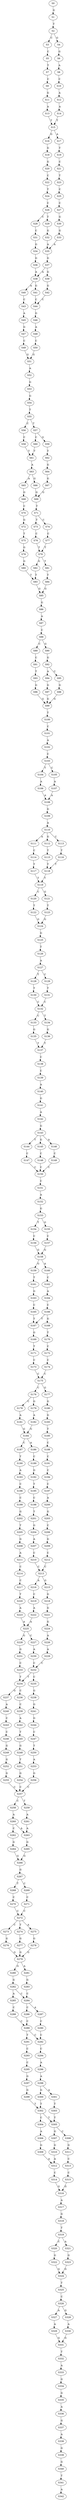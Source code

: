 strict digraph  {
	S0 -> S1 [ label = G ];
	S1 -> S2 [ label = T ];
	S2 -> S3 [ label = C ];
	S2 -> S4 [ label = G ];
	S3 -> S5 [ label = C ];
	S4 -> S6 [ label = G ];
	S5 -> S7 [ label = T ];
	S6 -> S8 [ label = A ];
	S7 -> S9 [ label = C ];
	S8 -> S10 [ label = C ];
	S9 -> S11 [ label = G ];
	S10 -> S12 [ label = A ];
	S11 -> S13 [ label = A ];
	S12 -> S14 [ label = A ];
	S13 -> S15 [ label = T ];
	S14 -> S15 [ label = T ];
	S15 -> S16 [ label = G ];
	S15 -> S17 [ label = A ];
	S16 -> S18 [ label = G ];
	S17 -> S19 [ label = T ];
	S18 -> S20 [ label = G ];
	S19 -> S21 [ label = C ];
	S20 -> S22 [ label = C ];
	S21 -> S23 [ label = T ];
	S22 -> S24 [ label = T ];
	S23 -> S25 [ label = C ];
	S24 -> S26 [ label = C ];
	S25 -> S27 [ label = C ];
	S26 -> S28 [ label = C ];
	S26 -> S29 [ label = T ];
	S27 -> S30 [ label = G ];
	S28 -> S31 [ label = C ];
	S29 -> S32 [ label = G ];
	S30 -> S33 [ label = G ];
	S31 -> S34 [ label = G ];
	S32 -> S35 [ label = A ];
	S33 -> S35 [ label = A ];
	S34 -> S36 [ label = G ];
	S35 -> S37 [ label = G ];
	S36 -> S38 [ label = A ];
	S37 -> S39 [ label = G ];
	S37 -> S38 [ label = A ];
	S38 -> S40 [ label = A ];
	S38 -> S41 [ label = G ];
	S39 -> S42 [ label = G ];
	S40 -> S43 [ label = C ];
	S41 -> S44 [ label = C ];
	S42 -> S44 [ label = C ];
	S43 -> S45 [ label = A ];
	S44 -> S46 [ label = G ];
	S45 -> S47 [ label = G ];
	S46 -> S48 [ label = A ];
	S47 -> S49 [ label = C ];
	S48 -> S50 [ label = C ];
	S49 -> S51 [ label = G ];
	S50 -> S51 [ label = G ];
	S51 -> S52 [ label = A ];
	S52 -> S53 [ label = G ];
	S53 -> S54 [ label = G ];
	S54 -> S55 [ label = T ];
	S55 -> S56 [ label = C ];
	S55 -> S57 [ label = T ];
	S56 -> S58 [ label = C ];
	S57 -> S59 [ label = G ];
	S57 -> S60 [ label = C ];
	S58 -> S61 [ label = T ];
	S59 -> S62 [ label = T ];
	S60 -> S61 [ label = T ];
	S61 -> S63 [ label = A ];
	S62 -> S64 [ label = G ];
	S63 -> S65 [ label = A ];
	S63 -> S66 [ label = G ];
	S64 -> S67 [ label = G ];
	S65 -> S68 [ label = G ];
	S66 -> S69 [ label = G ];
	S67 -> S69 [ label = G ];
	S68 -> S70 [ label = C ];
	S69 -> S71 [ label = T ];
	S70 -> S72 [ label = G ];
	S71 -> S73 [ label = T ];
	S71 -> S74 [ label = C ];
	S72 -> S75 [ label = T ];
	S73 -> S76 [ label = C ];
	S74 -> S77 [ label = C ];
	S75 -> S78 [ label = G ];
	S76 -> S79 [ label = T ];
	S77 -> S79 [ label = T ];
	S78 -> S80 [ label = G ];
	S79 -> S81 [ label = T ];
	S79 -> S82 [ label = G ];
	S80 -> S83 [ label = T ];
	S81 -> S84 [ label = T ];
	S82 -> S83 [ label = T ];
	S83 -> S85 [ label = G ];
	S84 -> S85 [ label = G ];
	S85 -> S86 [ label = G ];
	S86 -> S87 [ label = A ];
	S87 -> S88 [ label = C ];
	S88 -> S89 [ label = C ];
	S88 -> S90 [ label = G ];
	S89 -> S91 [ label = C ];
	S90 -> S92 [ label = G ];
	S91 -> S93 [ label = T ];
	S92 -> S94 [ label = A ];
	S92 -> S95 [ label = C ];
	S93 -> S96 [ label = G ];
	S94 -> S97 [ label = G ];
	S95 -> S98 [ label = G ];
	S96 -> S99 [ label = G ];
	S97 -> S99 [ label = G ];
	S98 -> S99 [ label = G ];
	S99 -> S100 [ label = T ];
	S100 -> S101 [ label = C ];
	S101 -> S102 [ label = A ];
	S102 -> S103 [ label = C ];
	S103 -> S104 [ label = T ];
	S103 -> S105 [ label = C ];
	S104 -> S106 [ label = A ];
	S105 -> S107 [ label = A ];
	S106 -> S108 [ label = A ];
	S107 -> S108 [ label = A ];
	S108 -> S109 [ label = G ];
	S109 -> S110 [ label = A ];
	S110 -> S111 [ label = A ];
	S110 -> S112 [ label = G ];
	S110 -> S113 [ label = C ];
	S111 -> S114 [ label = C ];
	S112 -> S115 [ label = T ];
	S113 -> S116 [ label = T ];
	S114 -> S117 [ label = T ];
	S115 -> S118 [ label = T ];
	S116 -> S118 [ label = T ];
	S117 -> S119 [ label = T ];
	S118 -> S119 [ label = T ];
	S119 -> S120 [ label = C ];
	S119 -> S121 [ label = G ];
	S120 -> S122 [ label = T ];
	S121 -> S123 [ label = T ];
	S122 -> S124 [ label = G ];
	S123 -> S124 [ label = G ];
	S124 -> S125 [ label = G ];
	S125 -> S126 [ label = T ];
	S126 -> S127 [ label = A ];
	S127 -> S128 [ label = T ];
	S127 -> S129 [ label = C ];
	S128 -> S130 [ label = T ];
	S129 -> S131 [ label = T ];
	S130 -> S132 [ label = C ];
	S131 -> S132 [ label = C ];
	S132 -> S133 [ label = C ];
	S132 -> S134 [ label = T ];
	S133 -> S135 [ label = G ];
	S134 -> S136 [ label = G ];
	S135 -> S137 [ label = T ];
	S136 -> S137 [ label = T ];
	S137 -> S138 [ label = C ];
	S138 -> S139 [ label = C ];
	S139 -> S140 [ label = A ];
	S140 -> S141 [ label = G ];
	S141 -> S142 [ label = A ];
	S142 -> S143 [ label = G ];
	S143 -> S144 [ label = T ];
	S143 -> S145 [ label = G ];
	S143 -> S146 [ label = A ];
	S144 -> S147 [ label = C ];
	S145 -> S148 [ label = C ];
	S146 -> S149 [ label = C ];
	S147 -> S150 [ label = C ];
	S148 -> S150 [ label = C ];
	S149 -> S150 [ label = C ];
	S150 -> S151 [ label = C ];
	S151 -> S152 [ label = A ];
	S152 -> S153 [ label = G ];
	S153 -> S154 [ label = T ];
	S153 -> S155 [ label = G ];
	S154 -> S156 [ label = C ];
	S155 -> S157 [ label = C ];
	S156 -> S158 [ label = G ];
	S157 -> S158 [ label = G ];
	S158 -> S159 [ label = G ];
	S158 -> S160 [ label = A ];
	S159 -> S161 [ label = T ];
	S160 -> S162 [ label = C ];
	S161 -> S163 [ label = G ];
	S162 -> S164 [ label = A ];
	S163 -> S165 [ label = C ];
	S164 -> S166 [ label = C ];
	S165 -> S167 [ label = T ];
	S166 -> S168 [ label = G ];
	S166 -> S167 [ label = T ];
	S167 -> S169 [ label = G ];
	S168 -> S170 [ label = T ];
	S169 -> S171 [ label = T ];
	S170 -> S172 [ label = C ];
	S171 -> S173 [ label = C ];
	S172 -> S174 [ label = C ];
	S173 -> S175 [ label = C ];
	S174 -> S175 [ label = C ];
	S175 -> S176 [ label = C ];
	S175 -> S177 [ label = G ];
	S176 -> S178 [ label = C ];
	S176 -> S179 [ label = G ];
	S177 -> S180 [ label = G ];
	S178 -> S181 [ label = A ];
	S179 -> S182 [ label = A ];
	S180 -> S183 [ label = G ];
	S181 -> S184 [ label = G ];
	S182 -> S184 [ label = G ];
	S183 -> S185 [ label = T ];
	S184 -> S186 [ label = A ];
	S184 -> S187 [ label = C ];
	S185 -> S188 [ label = C ];
	S186 -> S189 [ label = C ];
	S187 -> S190 [ label = T ];
	S188 -> S191 [ label = C ];
	S189 -> S192 [ label = G ];
	S190 -> S193 [ label = A ];
	S191 -> S194 [ label = C ];
	S192 -> S195 [ label = T ];
	S193 -> S196 [ label = C ];
	S194 -> S197 [ label = C ];
	S195 -> S198 [ label = C ];
	S196 -> S199 [ label = C ];
	S197 -> S200 [ label = A ];
	S198 -> S201 [ label = T ];
	S199 -> S202 [ label = G ];
	S200 -> S203 [ label = G ];
	S201 -> S204 [ label = G ];
	S202 -> S205 [ label = T ];
	S203 -> S206 [ label = C ];
	S204 -> S207 [ label = A ];
	S205 -> S208 [ label = G ];
	S206 -> S209 [ label = G ];
	S207 -> S210 [ label = C ];
	S208 -> S211 [ label = A ];
	S209 -> S212 [ label = C ];
	S210 -> S213 [ label = C ];
	S211 -> S214 [ label = C ];
	S212 -> S213 [ label = C ];
	S213 -> S215 [ label = G ];
	S213 -> S216 [ label = A ];
	S214 -> S217 [ label = C ];
	S215 -> S218 [ label = G ];
	S216 -> S219 [ label = C ];
	S217 -> S220 [ label = T ];
	S218 -> S221 [ label = G ];
	S219 -> S222 [ label = A ];
	S220 -> S223 [ label = A ];
	S221 -> S224 [ label = G ];
	S222 -> S225 [ label = A ];
	S223 -> S225 [ label = A ];
	S224 -> S226 [ label = A ];
	S225 -> S227 [ label = C ];
	S225 -> S228 [ label = G ];
	S226 -> S229 [ label = A ];
	S227 -> S230 [ label = A ];
	S228 -> S231 [ label = G ];
	S229 -> S232 [ label = C ];
	S230 -> S232 [ label = C ];
	S231 -> S233 [ label = C ];
	S232 -> S234 [ label = T ];
	S232 -> S235 [ label = C ];
	S233 -> S234 [ label = T ];
	S234 -> S236 [ label = C ];
	S234 -> S237 [ label = G ];
	S235 -> S238 [ label = G ];
	S236 -> S239 [ label = C ];
	S237 -> S240 [ label = A ];
	S238 -> S241 [ label = G ];
	S239 -> S242 [ label = A ];
	S240 -> S243 [ label = C ];
	S241 -> S244 [ label = G ];
	S242 -> S245 [ label = T ];
	S243 -> S246 [ label = C ];
	S244 -> S247 [ label = C ];
	S245 -> S248 [ label = G ];
	S246 -> S249 [ label = G ];
	S247 -> S250 [ label = T ];
	S248 -> S251 [ label = T ];
	S249 -> S252 [ label = G ];
	S250 -> S253 [ label = A ];
	S251 -> S254 [ label = G ];
	S252 -> S255 [ label = G ];
	S253 -> S256 [ label = G ];
	S254 -> S257 [ label = C ];
	S255 -> S257 [ label = C ];
	S256 -> S257 [ label = C ];
	S257 -> S258 [ label = C ];
	S257 -> S259 [ label = T ];
	S258 -> S260 [ label = A ];
	S259 -> S261 [ label = A ];
	S260 -> S262 [ label = C ];
	S260 -> S263 [ label = A ];
	S261 -> S263 [ label = A ];
	S262 -> S264 [ label = G ];
	S263 -> S265 [ label = G ];
	S264 -> S266 [ label = G ];
	S265 -> S266 [ label = G ];
	S266 -> S267 [ label = G ];
	S267 -> S268 [ label = T ];
	S267 -> S269 [ label = C ];
	S268 -> S270 [ label = C ];
	S269 -> S271 [ label = C ];
	S270 -> S272 [ label = C ];
	S271 -> S272 [ label = C ];
	S272 -> S273 [ label = C ];
	S272 -> S274 [ label = T ];
	S272 -> S275 [ label = A ];
	S273 -> S276 [ label = G ];
	S274 -> S277 [ label = G ];
	S275 -> S278 [ label = G ];
	S276 -> S279 [ label = G ];
	S277 -> S279 [ label = G ];
	S278 -> S279 [ label = G ];
	S279 -> S280 [ label = G ];
	S279 -> S281 [ label = A ];
	S280 -> S282 [ label = G ];
	S281 -> S283 [ label = G ];
	S282 -> S284 [ label = C ];
	S282 -> S285 [ label = A ];
	S283 -> S284 [ label = C ];
	S284 -> S286 [ label = C ];
	S284 -> S287 [ label = A ];
	S285 -> S288 [ label = C ];
	S286 -> S289 [ label = C ];
	S287 -> S290 [ label = C ];
	S288 -> S289 [ label = C ];
	S289 -> S291 [ label = T ];
	S289 -> S292 [ label = C ];
	S290 -> S292 [ label = C ];
	S291 -> S293 [ label = C ];
	S292 -> S294 [ label = C ];
	S293 -> S295 [ label = C ];
	S294 -> S296 [ label = A ];
	S295 -> S297 [ label = G ];
	S296 -> S298 [ label = A ];
	S297 -> S299 [ label = G ];
	S298 -> S300 [ label = G ];
	S298 -> S301 [ label = A ];
	S299 -> S302 [ label = T ];
	S300 -> S302 [ label = T ];
	S301 -> S303 [ label = T ];
	S302 -> S304 [ label = C ];
	S302 -> S305 [ label = T ];
	S303 -> S305 [ label = T ];
	S304 -> S306 [ label = A ];
	S305 -> S307 [ label = G ];
	S305 -> S308 [ label = C ];
	S306 -> S309 [ label = G ];
	S307 -> S310 [ label = G ];
	S308 -> S311 [ label = G ];
	S309 -> S312 [ label = A ];
	S310 -> S312 [ label = A ];
	S311 -> S313 [ label = C ];
	S312 -> S314 [ label = C ];
	S313 -> S315 [ label = C ];
	S314 -> S316 [ label = G ];
	S315 -> S316 [ label = G ];
	S316 -> S317 [ label = A ];
	S317 -> S318 [ label = G ];
	S318 -> S319 [ label = T ];
	S319 -> S320 [ label = C ];
	S319 -> S321 [ label = A ];
	S320 -> S322 [ label = G ];
	S321 -> S323 [ label = G ];
	S322 -> S324 [ label = G ];
	S323 -> S324 [ label = G ];
	S324 -> S325 [ label = T ];
	S325 -> S326 [ label = C ];
	S326 -> S327 [ label = A ];
	S326 -> S328 [ label = G ];
	S327 -> S329 [ label = A ];
	S328 -> S330 [ label = A ];
	S329 -> S331 [ label = G ];
	S330 -> S331 [ label = G ];
	S331 -> S332 [ label = T ];
	S332 -> S333 [ label = A ];
	S333 -> S334 [ label = G ];
	S334 -> S335 [ label = G ];
	S335 -> S336 [ label = A ];
	S336 -> S337 [ label = G ];
	S337 -> S338 [ label = A ];
	S338 -> S339 [ label = G ];
	S339 -> S340 [ label = G ];
	S340 -> S341 [ label = T ];
	S341 -> S342 [ label = A ];
}
